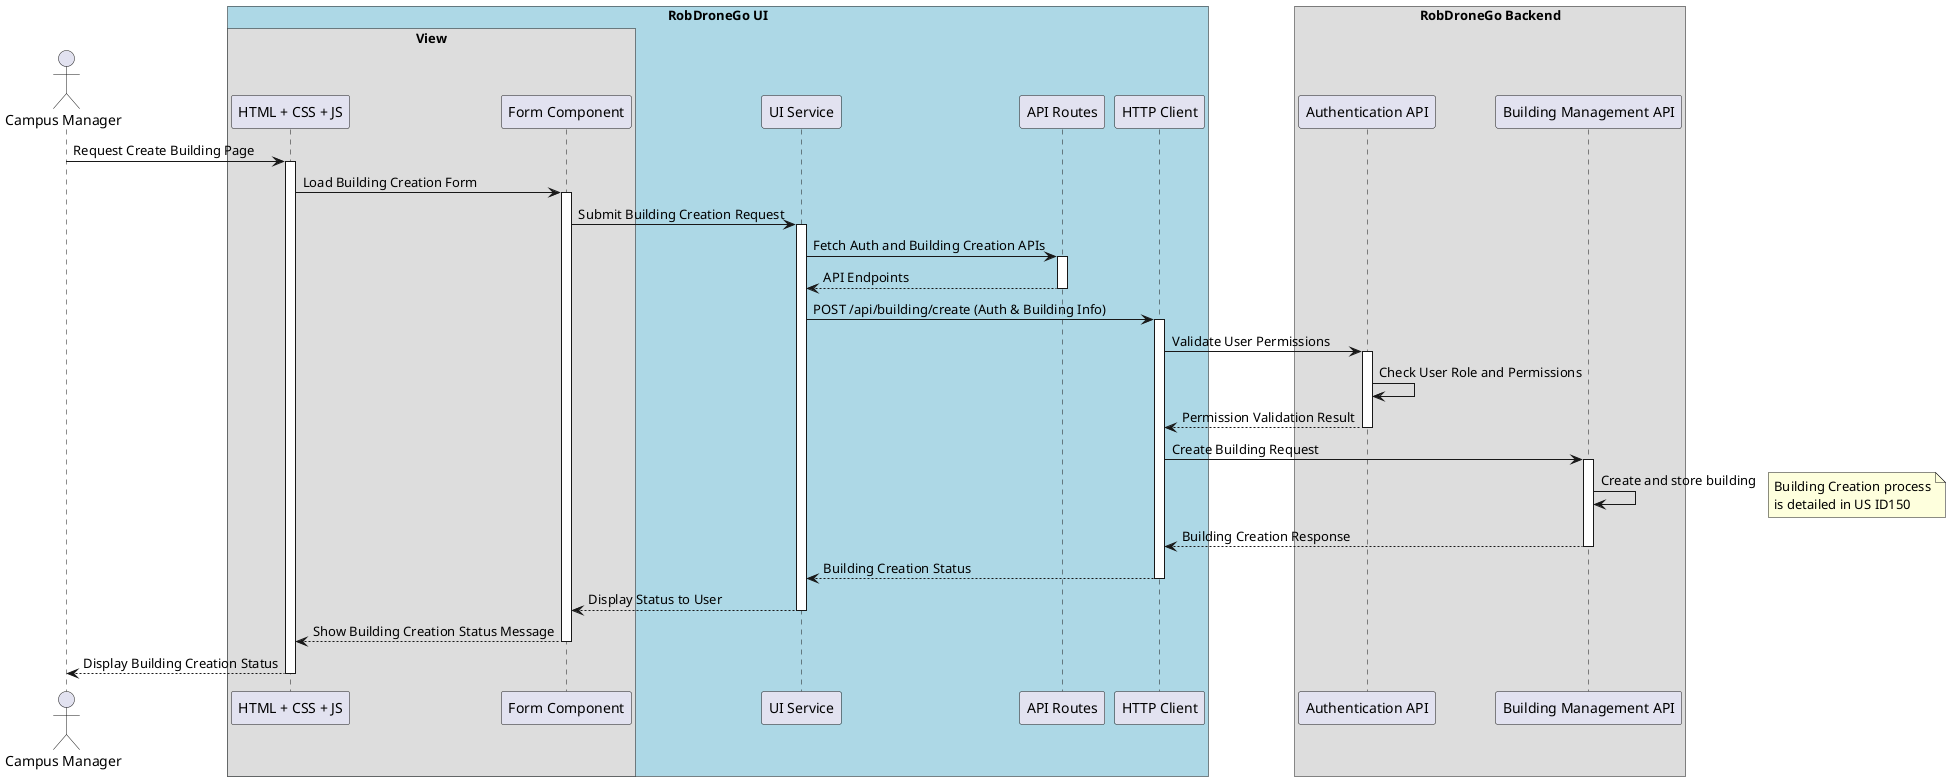 @startuml SD Lv3

!pragma teoz true

actor "Campus Manager" as user
box "RobDroneGo UI" #LightBlue

    box "View"
        participant "HTML + CSS + JS" as FrontEnd
        participant "Form Component" as Form
    end box
    participant "UI Service" as UIService
    participant "API Routes" as API_ROUTES
    participant "HTTP Client" as HttpClient

end box
box "RobDroneGo Backend"
    participant "Authentication API" as AuthAPI
    participant "Building Management API" as CampusAPI
end box


user -> FrontEnd : Request Create Building Page
activate FrontEnd

    FrontEnd -> Form : Load Building Creation Form
    activate Form

        Form -> UIService : Submit Building Creation Request
        activate UIService

            UIService -> API_ROUTES : Fetch Auth and Building Creation APIs
            activate API_ROUTES

            API_ROUTES --> UIService : API Endpoints
            deactivate API_ROUTES

            UIService -> HttpClient : POST /api/building/create (Auth & Building Info)
            activate HttpClient

                HttpClient -> AuthAPI : Validate User Permissions
                activate AuthAPI

                    AuthAPI -> AuthAPI : Check User Role and Permissions

                AuthAPI --> HttpClient : Permission Validation Result
                deactivate AuthAPI

                HttpClient -> CampusAPI : Create Building Request
                activate CampusAPI

                CampusAPI -> CampusAPI : Create and store building
                note right
                    Building Creation process
                    is detailed in US ID150
                end note

                CampusAPI --> HttpClient : Building Creation Response
                deactivate CampusAPI

            HttpClient --> UIService : Building Creation Status
            deactivate HttpClient

        UIService --> Form : Display Status to User
        deactivate UIService

    Form --> FrontEnd : Show Building Creation Status Message
    deactivate Form

FrontEnd --> user : Display Building Creation Status
deactivate FrontEnd

@enduml
